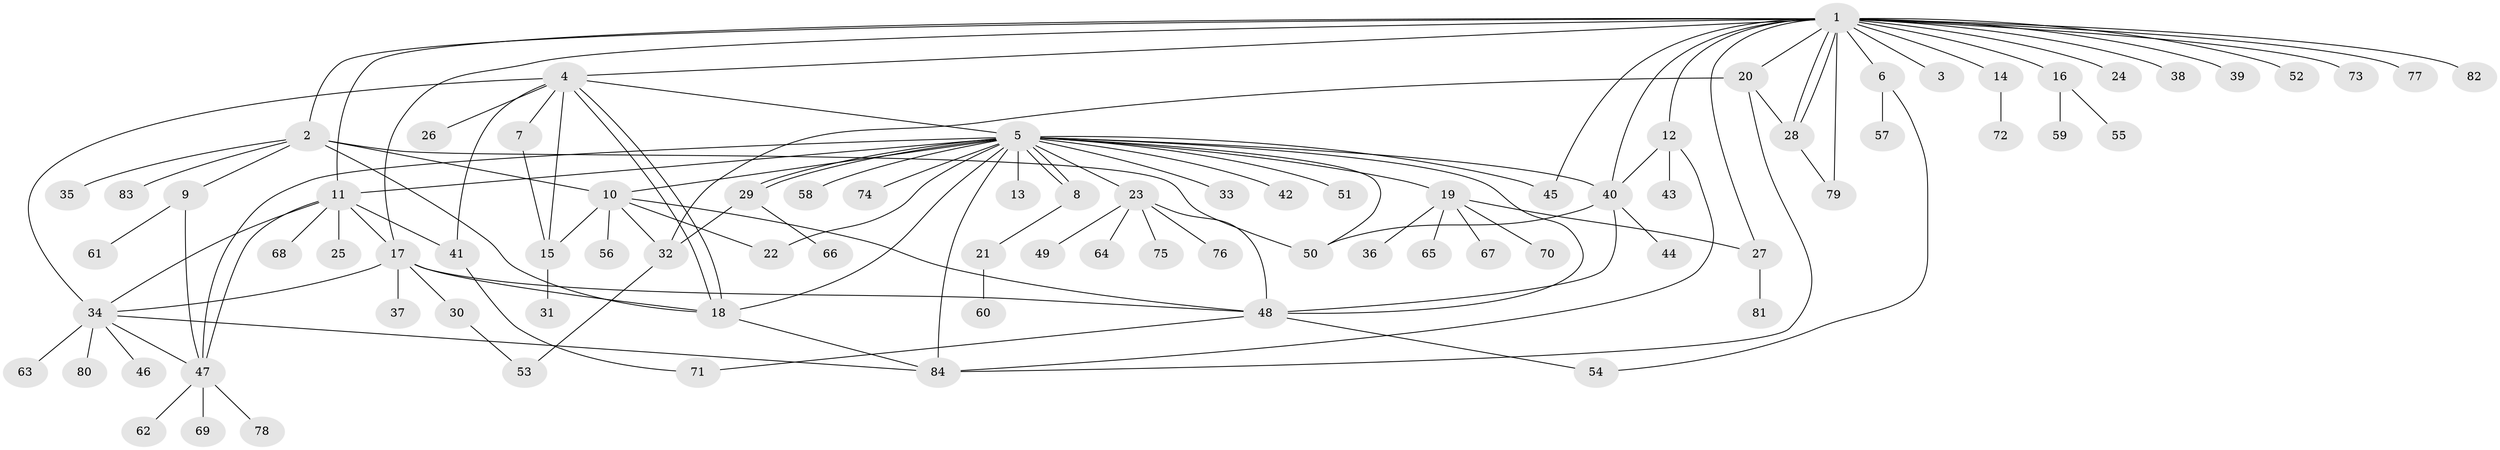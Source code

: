 // coarse degree distribution, {23: 0.015384615384615385, 6: 0.06153846153846154, 1: 0.6153846153846154, 10: 0.015384615384615385, 20: 0.015384615384615385, 3: 0.1076923076923077, 11: 0.015384615384615385, 12: 0.015384615384615385, 2: 0.06153846153846154, 5: 0.06153846153846154, 7: 0.015384615384615385}
// Generated by graph-tools (version 1.1) at 2025/41/03/06/25 10:41:46]
// undirected, 84 vertices, 123 edges
graph export_dot {
graph [start="1"]
  node [color=gray90,style=filled];
  1;
  2;
  3;
  4;
  5;
  6;
  7;
  8;
  9;
  10;
  11;
  12;
  13;
  14;
  15;
  16;
  17;
  18;
  19;
  20;
  21;
  22;
  23;
  24;
  25;
  26;
  27;
  28;
  29;
  30;
  31;
  32;
  33;
  34;
  35;
  36;
  37;
  38;
  39;
  40;
  41;
  42;
  43;
  44;
  45;
  46;
  47;
  48;
  49;
  50;
  51;
  52;
  53;
  54;
  55;
  56;
  57;
  58;
  59;
  60;
  61;
  62;
  63;
  64;
  65;
  66;
  67;
  68;
  69;
  70;
  71;
  72;
  73;
  74;
  75;
  76;
  77;
  78;
  79;
  80;
  81;
  82;
  83;
  84;
  1 -- 2;
  1 -- 3;
  1 -- 4;
  1 -- 6;
  1 -- 11;
  1 -- 12;
  1 -- 14;
  1 -- 16;
  1 -- 17;
  1 -- 20;
  1 -- 24;
  1 -- 27;
  1 -- 28;
  1 -- 28;
  1 -- 38;
  1 -- 39;
  1 -- 40;
  1 -- 45;
  1 -- 52;
  1 -- 73;
  1 -- 77;
  1 -- 79;
  1 -- 82;
  2 -- 9;
  2 -- 10;
  2 -- 18;
  2 -- 35;
  2 -- 50;
  2 -- 83;
  4 -- 5;
  4 -- 7;
  4 -- 15;
  4 -- 18;
  4 -- 18;
  4 -- 26;
  4 -- 34;
  4 -- 41;
  5 -- 8;
  5 -- 8;
  5 -- 10;
  5 -- 11;
  5 -- 13;
  5 -- 18;
  5 -- 19;
  5 -- 22;
  5 -- 23;
  5 -- 29;
  5 -- 29;
  5 -- 33;
  5 -- 40;
  5 -- 42;
  5 -- 45;
  5 -- 47;
  5 -- 48;
  5 -- 50;
  5 -- 51;
  5 -- 58;
  5 -- 74;
  5 -- 84;
  6 -- 54;
  6 -- 57;
  7 -- 15;
  8 -- 21;
  9 -- 47;
  9 -- 61;
  10 -- 15;
  10 -- 22;
  10 -- 32;
  10 -- 48;
  10 -- 56;
  11 -- 17;
  11 -- 25;
  11 -- 34;
  11 -- 41;
  11 -- 47;
  11 -- 68;
  12 -- 40;
  12 -- 43;
  12 -- 84;
  14 -- 72;
  15 -- 31;
  16 -- 55;
  16 -- 59;
  17 -- 18;
  17 -- 30;
  17 -- 34;
  17 -- 37;
  17 -- 48;
  18 -- 84;
  19 -- 27;
  19 -- 36;
  19 -- 65;
  19 -- 67;
  19 -- 70;
  20 -- 28;
  20 -- 32;
  20 -- 84;
  21 -- 60;
  23 -- 48;
  23 -- 49;
  23 -- 64;
  23 -- 75;
  23 -- 76;
  27 -- 81;
  28 -- 79;
  29 -- 32;
  29 -- 66;
  30 -- 53;
  32 -- 53;
  34 -- 46;
  34 -- 47;
  34 -- 63;
  34 -- 80;
  34 -- 84;
  40 -- 44;
  40 -- 48;
  40 -- 50;
  41 -- 71;
  47 -- 62;
  47 -- 69;
  47 -- 78;
  48 -- 54;
  48 -- 71;
}
